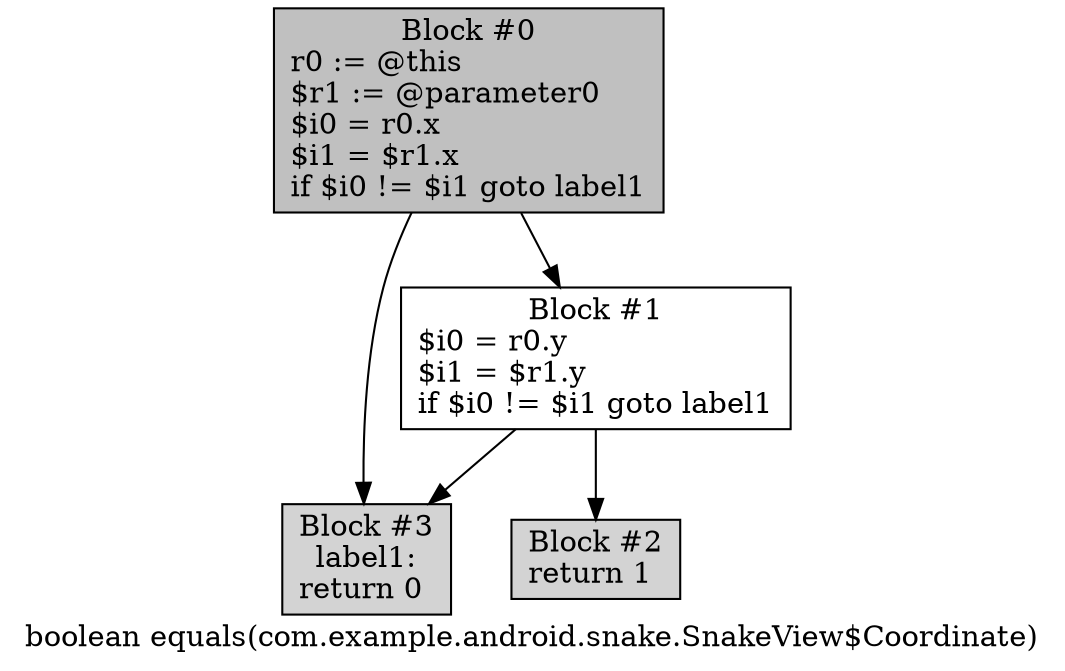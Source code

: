 digraph "boolean equals(com.example.android.snake.SnakeView$Coordinate)" {
    label = "boolean equals(com.example.android.snake.SnakeView$Coordinate)";
    node [shape = box];
    "0" [style = filled,fillcolor = gray,label = "Block #0\nr0 := @this\l$r1 := @parameter0\l$i0 = r0.x\l$i1 = $r1.x\lif $i0 != $i1 goto label1\l",];
    "1" [label = "Block #1\n$i0 = r0.y\l$i1 = $r1.y\lif $i0 != $i1 goto label1\l",];
    "0" -> "1";
    "3" [style = filled,fillcolor = lightgray,label = "Block #3\nlabel1:\nreturn 0\l",];
    "0" -> "3";
    "2" [style = filled,fillcolor = lightgray,label = "Block #2\nreturn 1\l",];
    "1" -> "2";
    "1" -> "3";
}
